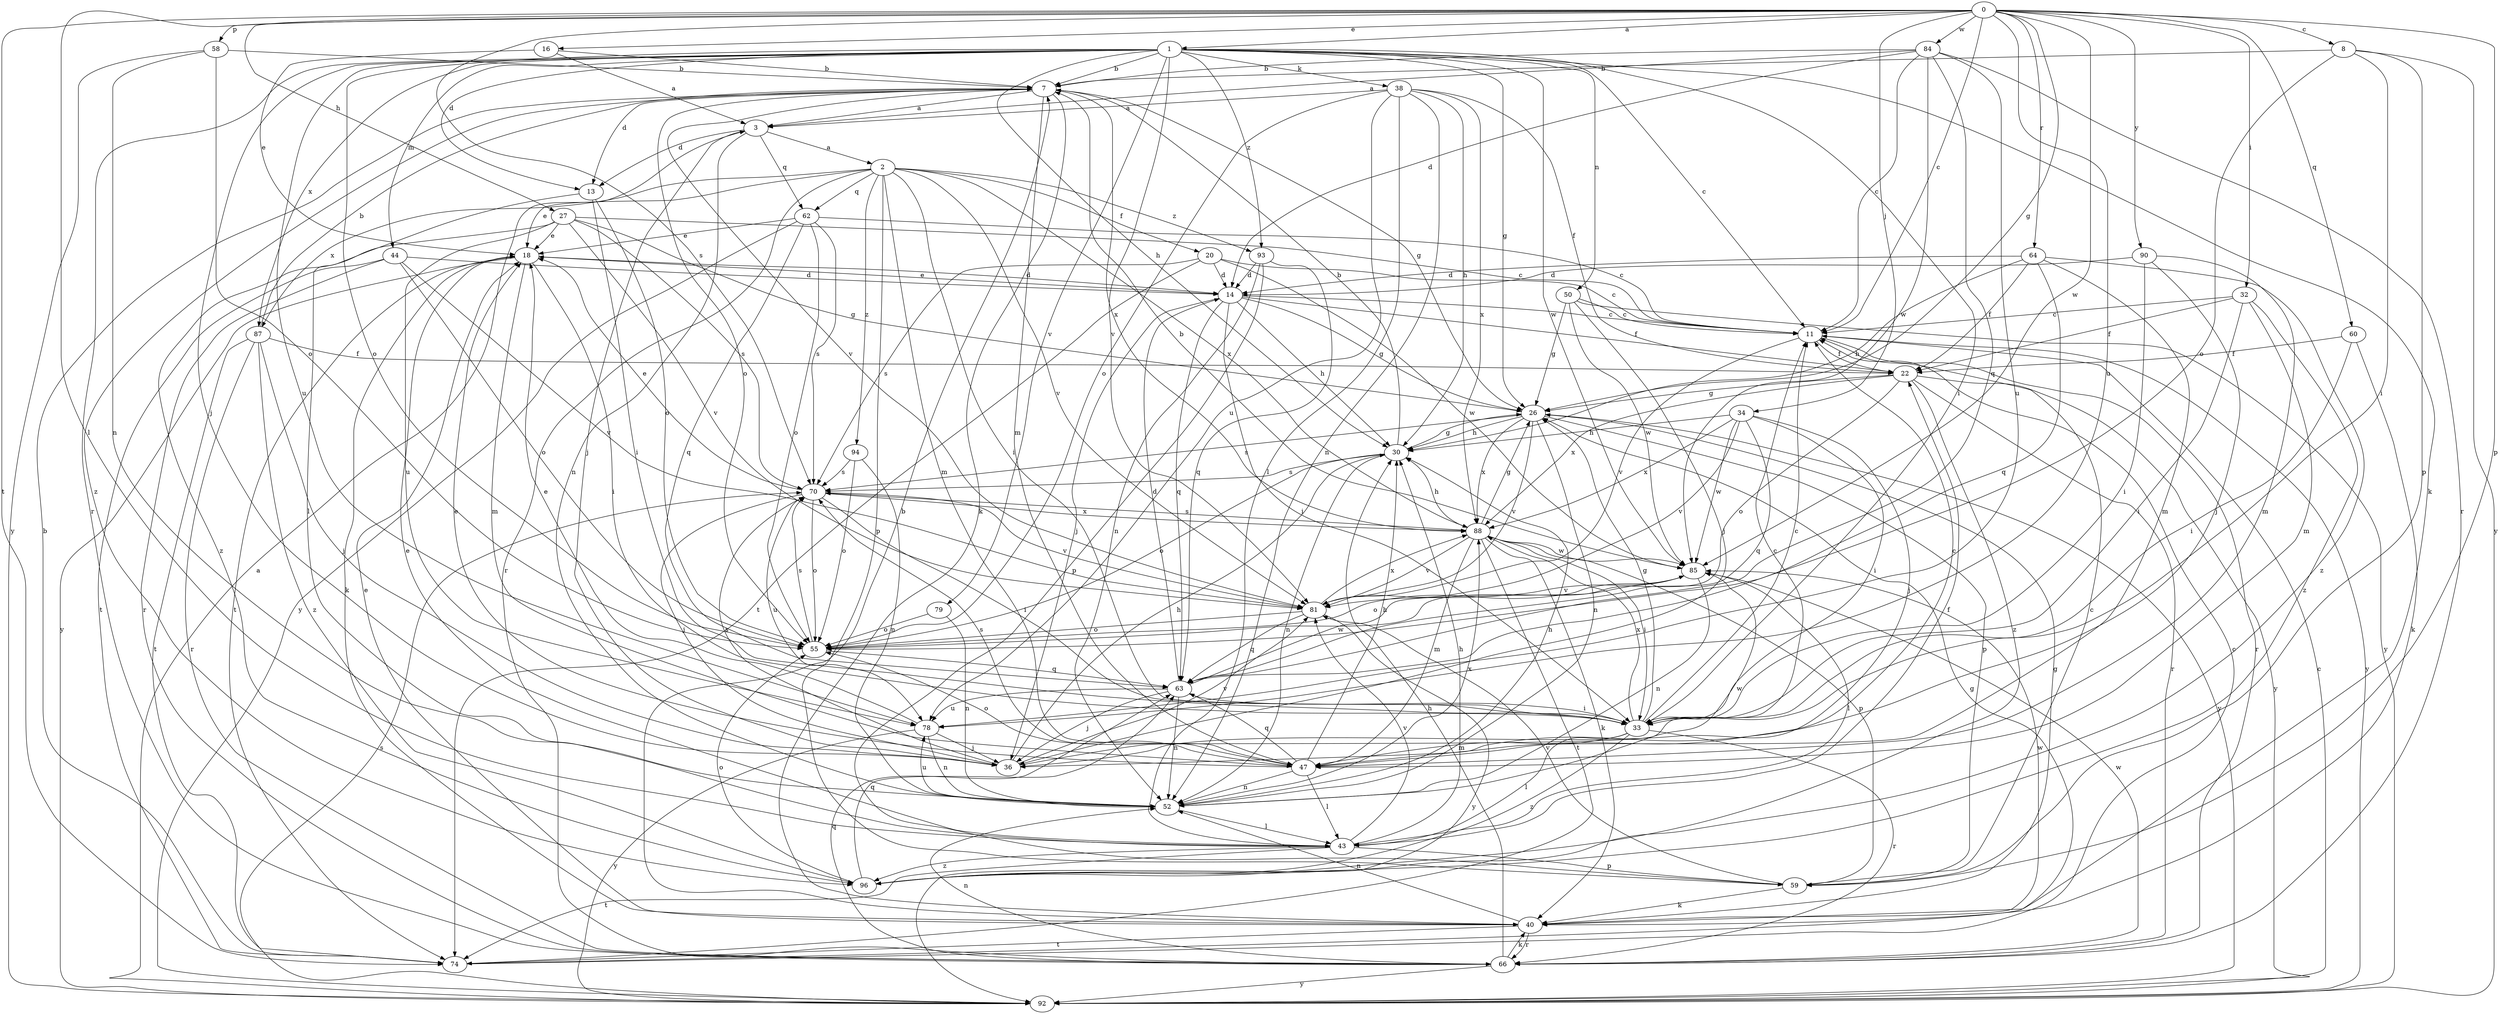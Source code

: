 strict digraph  {
0;
1;
2;
3;
7;
8;
11;
13;
14;
16;
18;
20;
22;
26;
27;
30;
32;
33;
34;
36;
38;
40;
43;
44;
47;
50;
52;
55;
58;
59;
60;
62;
63;
64;
66;
70;
74;
78;
79;
81;
84;
85;
87;
88;
90;
92;
93;
94;
96;
0 -> 1  [label=a];
0 -> 8  [label=c];
0 -> 11  [label=c];
0 -> 16  [label=e];
0 -> 26  [label=g];
0 -> 27  [label=h];
0 -> 32  [label=i];
0 -> 34  [label=j];
0 -> 43  [label=l];
0 -> 58  [label=p];
0 -> 59  [label=p];
0 -> 60  [label=q];
0 -> 64  [label=r];
0 -> 70  [label=s];
0 -> 74  [label=t];
0 -> 78  [label=u];
0 -> 84  [label=w];
0 -> 85  [label=w];
0 -> 90  [label=y];
1 -> 7  [label=b];
1 -> 11  [label=c];
1 -> 13  [label=d];
1 -> 26  [label=g];
1 -> 30  [label=h];
1 -> 33  [label=i];
1 -> 36  [label=j];
1 -> 38  [label=k];
1 -> 40  [label=k];
1 -> 44  [label=m];
1 -> 50  [label=n];
1 -> 55  [label=o];
1 -> 66  [label=r];
1 -> 78  [label=u];
1 -> 79  [label=v];
1 -> 81  [label=v];
1 -> 85  [label=w];
1 -> 87  [label=x];
1 -> 93  [label=z];
2 -> 18  [label=e];
2 -> 20  [label=f];
2 -> 33  [label=i];
2 -> 47  [label=m];
2 -> 59  [label=p];
2 -> 62  [label=q];
2 -> 66  [label=r];
2 -> 81  [label=v];
2 -> 87  [label=x];
2 -> 88  [label=x];
2 -> 93  [label=z];
2 -> 94  [label=z];
3 -> 2  [label=a];
3 -> 13  [label=d];
3 -> 36  [label=j];
3 -> 52  [label=n];
3 -> 62  [label=q];
7 -> 3  [label=a];
7 -> 13  [label=d];
7 -> 26  [label=g];
7 -> 40  [label=k];
7 -> 47  [label=m];
7 -> 55  [label=o];
7 -> 81  [label=v];
7 -> 88  [label=x];
7 -> 96  [label=z];
8 -> 7  [label=b];
8 -> 33  [label=i];
8 -> 55  [label=o];
8 -> 59  [label=p];
8 -> 92  [label=y];
11 -> 22  [label=f];
11 -> 66  [label=r];
11 -> 81  [label=v];
11 -> 92  [label=y];
13 -> 33  [label=i];
13 -> 43  [label=l];
13 -> 55  [label=o];
14 -> 11  [label=c];
14 -> 18  [label=e];
14 -> 22  [label=f];
14 -> 26  [label=g];
14 -> 30  [label=h];
14 -> 33  [label=i];
14 -> 36  [label=j];
14 -> 63  [label=q];
16 -> 3  [label=a];
16 -> 7  [label=b];
16 -> 18  [label=e];
18 -> 14  [label=d];
18 -> 33  [label=i];
18 -> 40  [label=k];
18 -> 47  [label=m];
18 -> 74  [label=t];
18 -> 92  [label=y];
20 -> 11  [label=c];
20 -> 14  [label=d];
20 -> 70  [label=s];
20 -> 74  [label=t];
20 -> 85  [label=w];
22 -> 26  [label=g];
22 -> 55  [label=o];
22 -> 66  [label=r];
22 -> 88  [label=x];
22 -> 92  [label=y];
22 -> 96  [label=z];
26 -> 30  [label=h];
26 -> 52  [label=n];
26 -> 59  [label=p];
26 -> 70  [label=s];
26 -> 81  [label=v];
26 -> 88  [label=x];
26 -> 92  [label=y];
27 -> 11  [label=c];
27 -> 18  [label=e];
27 -> 26  [label=g];
27 -> 70  [label=s];
27 -> 78  [label=u];
27 -> 81  [label=v];
27 -> 96  [label=z];
30 -> 7  [label=b];
30 -> 26  [label=g];
30 -> 52  [label=n];
30 -> 55  [label=o];
30 -> 70  [label=s];
32 -> 11  [label=c];
32 -> 22  [label=f];
32 -> 33  [label=i];
32 -> 47  [label=m];
32 -> 96  [label=z];
33 -> 11  [label=c];
33 -> 26  [label=g];
33 -> 43  [label=l];
33 -> 47  [label=m];
33 -> 66  [label=r];
33 -> 88  [label=x];
33 -> 96  [label=z];
34 -> 30  [label=h];
34 -> 33  [label=i];
34 -> 36  [label=j];
34 -> 63  [label=q];
34 -> 81  [label=v];
34 -> 85  [label=w];
34 -> 88  [label=x];
36 -> 11  [label=c];
36 -> 30  [label=h];
36 -> 70  [label=s];
36 -> 81  [label=v];
38 -> 3  [label=a];
38 -> 22  [label=f];
38 -> 30  [label=h];
38 -> 43  [label=l];
38 -> 52  [label=n];
38 -> 55  [label=o];
38 -> 78  [label=u];
38 -> 88  [label=x];
40 -> 7  [label=b];
40 -> 18  [label=e];
40 -> 26  [label=g];
40 -> 52  [label=n];
40 -> 66  [label=r];
40 -> 74  [label=t];
40 -> 85  [label=w];
43 -> 18  [label=e];
43 -> 22  [label=f];
43 -> 30  [label=h];
43 -> 59  [label=p];
43 -> 74  [label=t];
43 -> 81  [label=v];
43 -> 96  [label=z];
44 -> 14  [label=d];
44 -> 55  [label=o];
44 -> 66  [label=r];
44 -> 74  [label=t];
44 -> 81  [label=v];
47 -> 11  [label=c];
47 -> 18  [label=e];
47 -> 30  [label=h];
47 -> 43  [label=l];
47 -> 52  [label=n];
47 -> 55  [label=o];
47 -> 63  [label=q];
47 -> 70  [label=s];
50 -> 11  [label=c];
50 -> 26  [label=g];
50 -> 36  [label=j];
50 -> 85  [label=w];
50 -> 92  [label=y];
52 -> 30  [label=h];
52 -> 43  [label=l];
52 -> 78  [label=u];
52 -> 85  [label=w];
52 -> 88  [label=x];
55 -> 63  [label=q];
55 -> 70  [label=s];
58 -> 7  [label=b];
58 -> 52  [label=n];
58 -> 55  [label=o];
58 -> 92  [label=y];
59 -> 11  [label=c];
59 -> 40  [label=k];
59 -> 81  [label=v];
60 -> 22  [label=f];
60 -> 33  [label=i];
60 -> 40  [label=k];
62 -> 11  [label=c];
62 -> 18  [label=e];
62 -> 55  [label=o];
62 -> 63  [label=q];
62 -> 70  [label=s];
62 -> 92  [label=y];
63 -> 14  [label=d];
63 -> 33  [label=i];
63 -> 36  [label=j];
63 -> 52  [label=n];
63 -> 78  [label=u];
63 -> 85  [label=w];
64 -> 14  [label=d];
64 -> 22  [label=f];
64 -> 30  [label=h];
64 -> 47  [label=m];
64 -> 63  [label=q];
64 -> 96  [label=z];
66 -> 30  [label=h];
66 -> 40  [label=k];
66 -> 52  [label=n];
66 -> 63  [label=q];
66 -> 85  [label=w];
66 -> 92  [label=y];
70 -> 18  [label=e];
70 -> 33  [label=i];
70 -> 36  [label=j];
70 -> 55  [label=o];
70 -> 78  [label=u];
70 -> 81  [label=v];
70 -> 88  [label=x];
74 -> 7  [label=b];
74 -> 11  [label=c];
74 -> 26  [label=g];
78 -> 18  [label=e];
78 -> 36  [label=j];
78 -> 52  [label=n];
78 -> 92  [label=y];
79 -> 52  [label=n];
79 -> 55  [label=o];
81 -> 55  [label=o];
81 -> 63  [label=q];
81 -> 88  [label=x];
81 -> 92  [label=y];
84 -> 3  [label=a];
84 -> 7  [label=b];
84 -> 11  [label=c];
84 -> 14  [label=d];
84 -> 63  [label=q];
84 -> 66  [label=r];
84 -> 78  [label=u];
84 -> 85  [label=w];
85 -> 7  [label=b];
85 -> 43  [label=l];
85 -> 52  [label=n];
85 -> 55  [label=o];
85 -> 81  [label=v];
87 -> 7  [label=b];
87 -> 22  [label=f];
87 -> 36  [label=j];
87 -> 66  [label=r];
87 -> 74  [label=t];
87 -> 96  [label=z];
88 -> 26  [label=g];
88 -> 30  [label=h];
88 -> 33  [label=i];
88 -> 40  [label=k];
88 -> 47  [label=m];
88 -> 59  [label=p];
88 -> 70  [label=s];
88 -> 74  [label=t];
88 -> 81  [label=v];
88 -> 85  [label=w];
90 -> 14  [label=d];
90 -> 33  [label=i];
90 -> 36  [label=j];
90 -> 47  [label=m];
92 -> 3  [label=a];
92 -> 11  [label=c];
92 -> 70  [label=s];
93 -> 14  [label=d];
93 -> 52  [label=n];
93 -> 59  [label=p];
93 -> 63  [label=q];
94 -> 52  [label=n];
94 -> 55  [label=o];
94 -> 70  [label=s];
96 -> 55  [label=o];
96 -> 63  [label=q];
}
